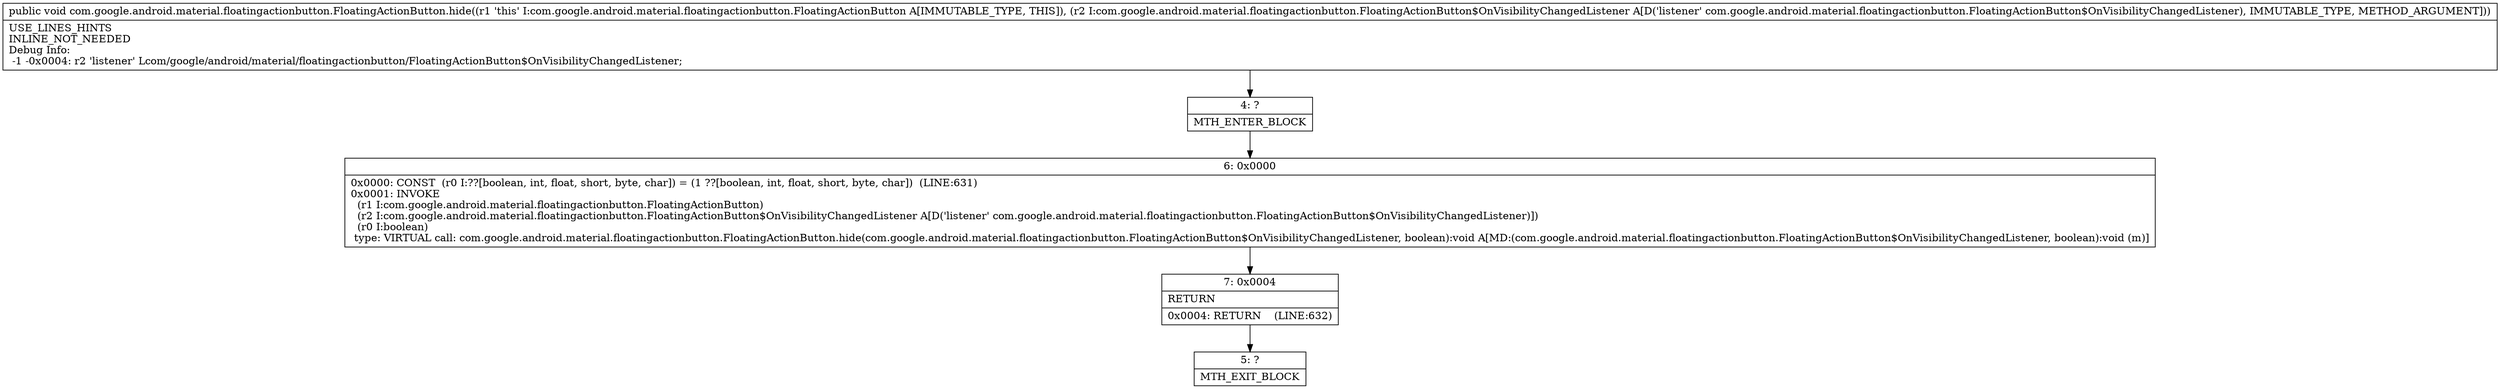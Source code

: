 digraph "CFG forcom.google.android.material.floatingactionbutton.FloatingActionButton.hide(Lcom\/google\/android\/material\/floatingactionbutton\/FloatingActionButton$OnVisibilityChangedListener;)V" {
Node_4 [shape=record,label="{4\:\ ?|MTH_ENTER_BLOCK\l}"];
Node_6 [shape=record,label="{6\:\ 0x0000|0x0000: CONST  (r0 I:??[boolean, int, float, short, byte, char]) = (1 ??[boolean, int, float, short, byte, char])  (LINE:631)\l0x0001: INVOKE  \l  (r1 I:com.google.android.material.floatingactionbutton.FloatingActionButton)\l  (r2 I:com.google.android.material.floatingactionbutton.FloatingActionButton$OnVisibilityChangedListener A[D('listener' com.google.android.material.floatingactionbutton.FloatingActionButton$OnVisibilityChangedListener)])\l  (r0 I:boolean)\l type: VIRTUAL call: com.google.android.material.floatingactionbutton.FloatingActionButton.hide(com.google.android.material.floatingactionbutton.FloatingActionButton$OnVisibilityChangedListener, boolean):void A[MD:(com.google.android.material.floatingactionbutton.FloatingActionButton$OnVisibilityChangedListener, boolean):void (m)]\l}"];
Node_7 [shape=record,label="{7\:\ 0x0004|RETURN\l|0x0004: RETURN    (LINE:632)\l}"];
Node_5 [shape=record,label="{5\:\ ?|MTH_EXIT_BLOCK\l}"];
MethodNode[shape=record,label="{public void com.google.android.material.floatingactionbutton.FloatingActionButton.hide((r1 'this' I:com.google.android.material.floatingactionbutton.FloatingActionButton A[IMMUTABLE_TYPE, THIS]), (r2 I:com.google.android.material.floatingactionbutton.FloatingActionButton$OnVisibilityChangedListener A[D('listener' com.google.android.material.floatingactionbutton.FloatingActionButton$OnVisibilityChangedListener), IMMUTABLE_TYPE, METHOD_ARGUMENT]))  | USE_LINES_HINTS\lINLINE_NOT_NEEDED\lDebug Info:\l  \-1 \-0x0004: r2 'listener' Lcom\/google\/android\/material\/floatingactionbutton\/FloatingActionButton$OnVisibilityChangedListener;\l}"];
MethodNode -> Node_4;Node_4 -> Node_6;
Node_6 -> Node_7;
Node_7 -> Node_5;
}

